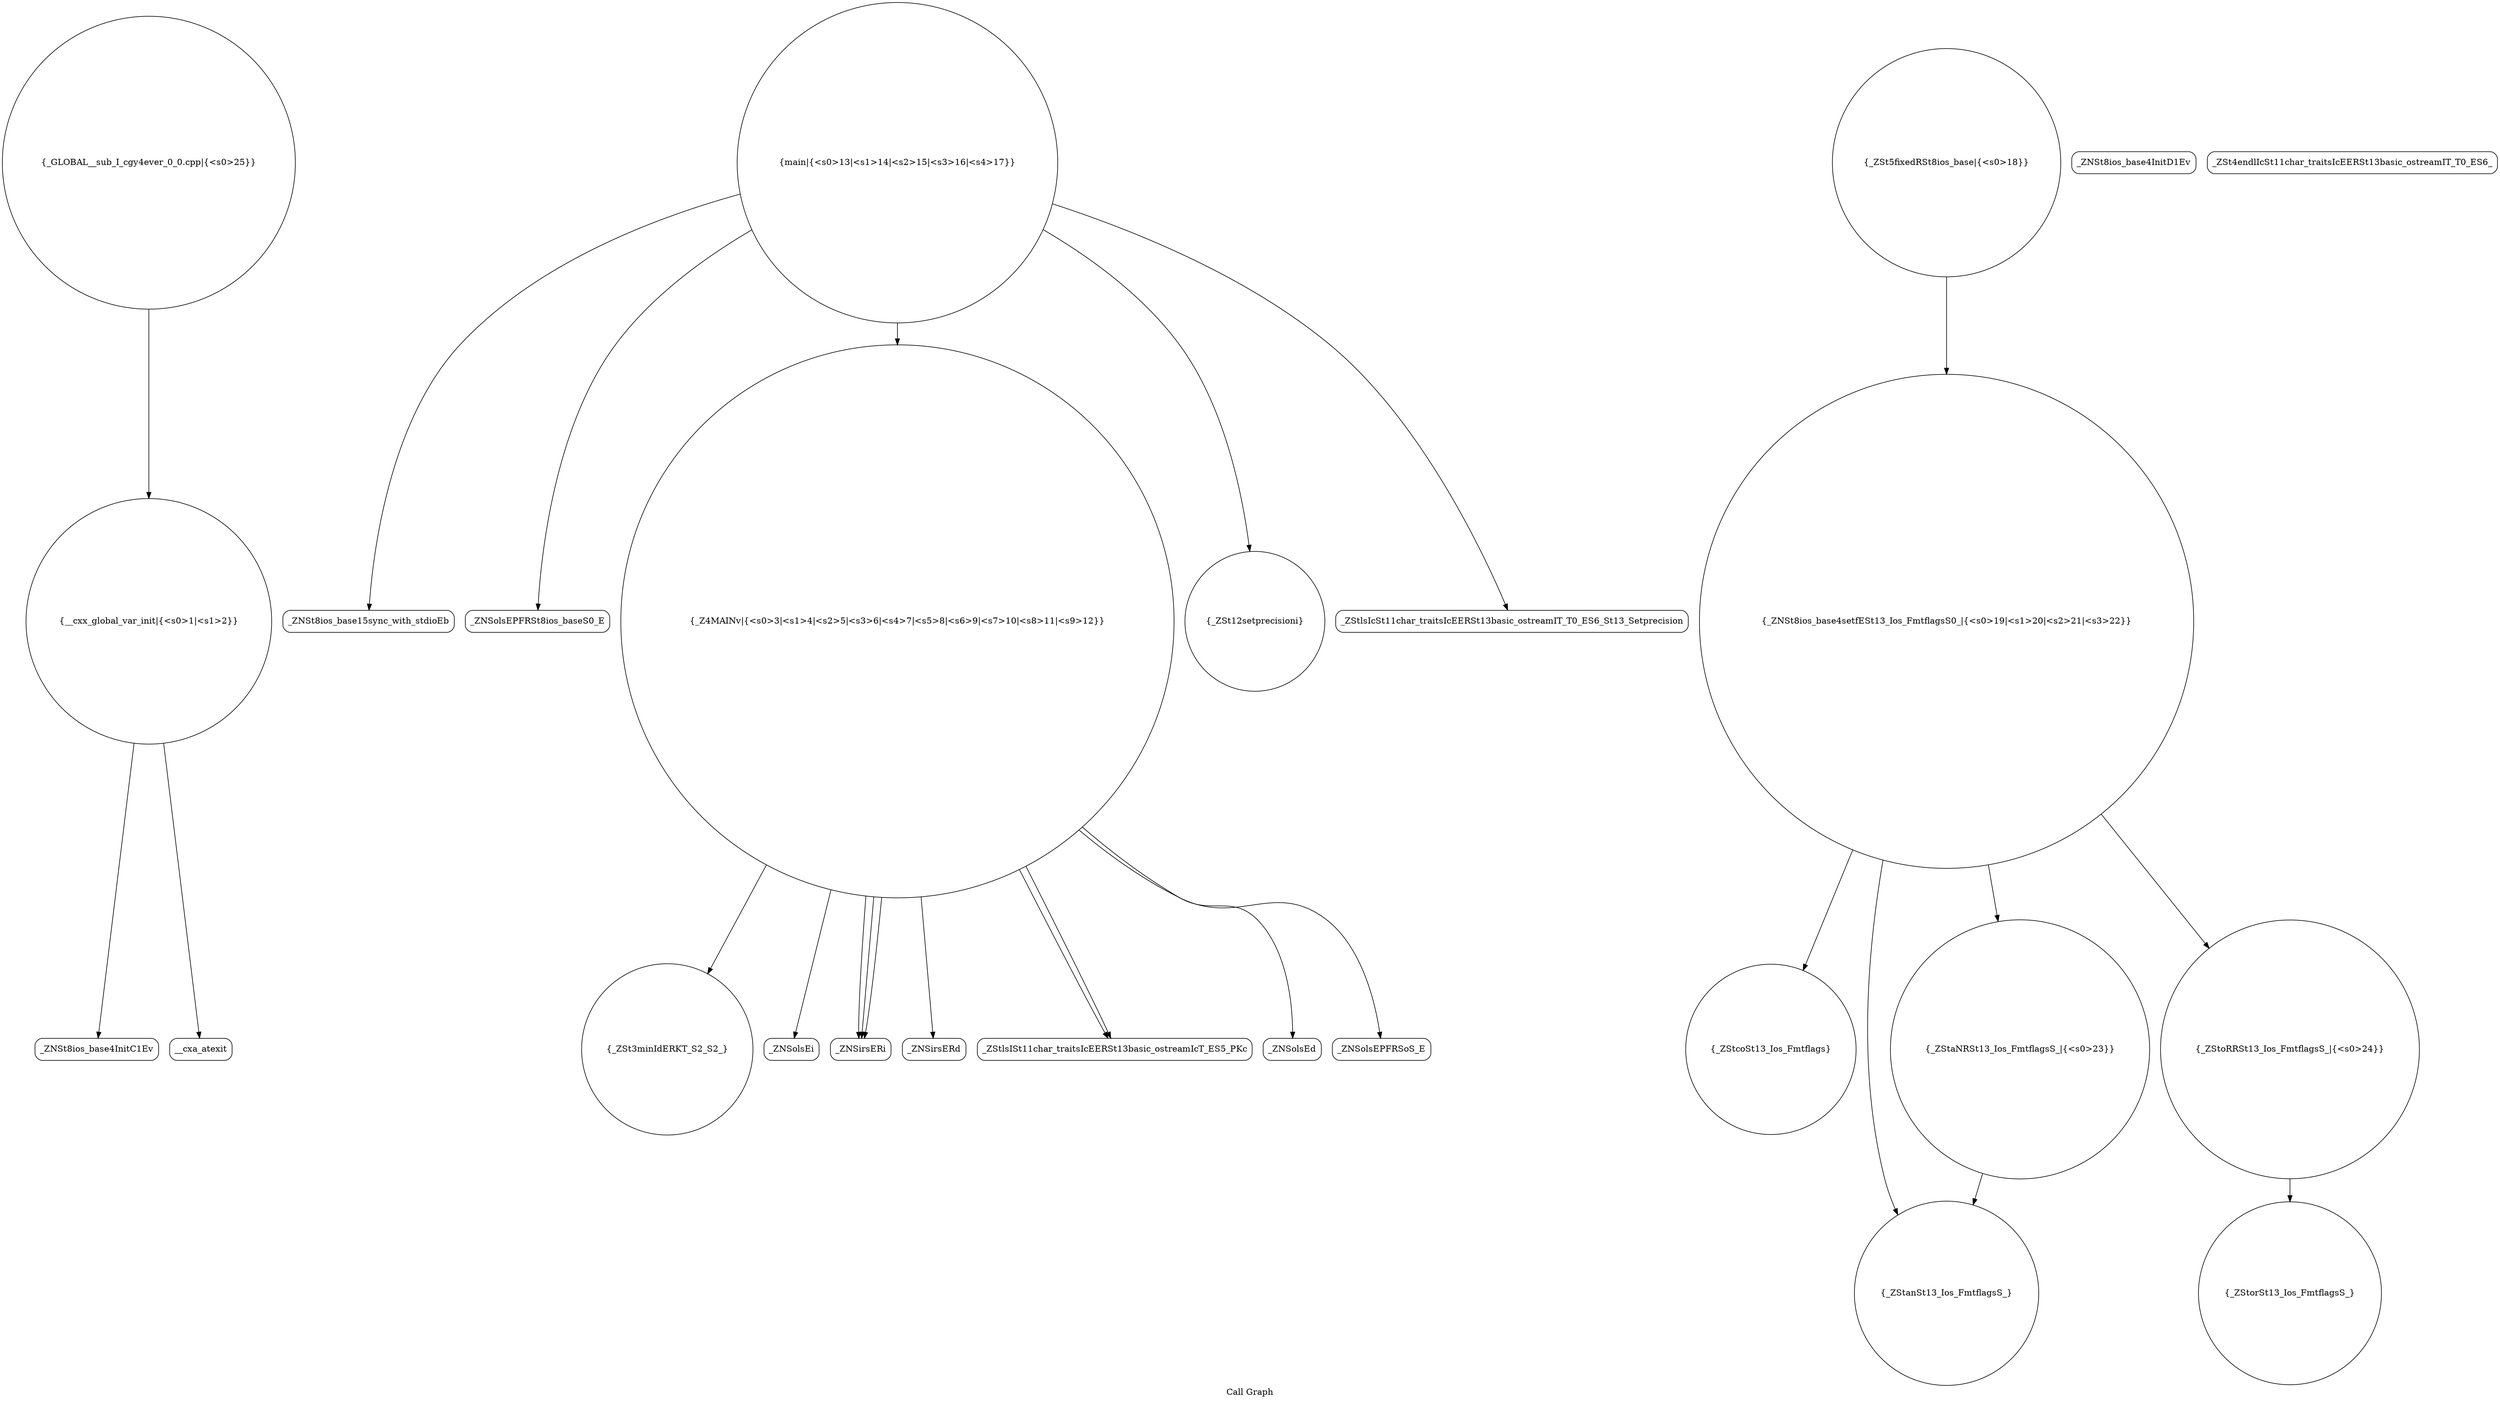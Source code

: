 digraph "Call Graph" {
	label="Call Graph";

	Node0x55992e4439c0 [shape=record,shape=circle,label="{__cxx_global_var_init|{<s0>1|<s1>2}}"];
	Node0x55992e4439c0:s0 -> Node0x55992e443e50[color=black];
	Node0x55992e4439c0:s1 -> Node0x55992e443f50[color=black];
	Node0x55992e444150 [shape=record,shape=circle,label="{_ZSt3minIdERKT_S2_S2_}"];
	Node0x55992e4444d0 [shape=record,shape=Mrecord,label="{_ZNSt8ios_base15sync_with_stdioEb}"];
	Node0x55992e444850 [shape=record,shape=circle,label="{_ZStcoSt13_Ios_Fmtflags}"];
	Node0x55992e443ed0 [shape=record,shape=Mrecord,label="{_ZNSt8ios_base4InitD1Ev}"];
	Node0x55992e444250 [shape=record,shape=Mrecord,label="{_ZNSolsEi}"];
	Node0x55992e4445d0 [shape=record,shape=Mrecord,label="{_ZNSolsEPFRSt8ios_baseS0_E}"];
	Node0x55992e444950 [shape=record,shape=circle,label="{_ZStanSt13_Ios_FmtflagsS_}"];
	Node0x55992e443fd0 [shape=record,shape=circle,label="{_Z4MAINv|{<s0>3|<s1>4|<s2>5|<s3>6|<s4>7|<s5>8|<s6>9|<s7>10|<s8>11|<s9>12}}"];
	Node0x55992e443fd0:s0 -> Node0x55992e444050[color=black];
	Node0x55992e443fd0:s1 -> Node0x55992e444050[color=black];
	Node0x55992e443fd0:s2 -> Node0x55992e444050[color=black];
	Node0x55992e443fd0:s3 -> Node0x55992e4440d0[color=black];
	Node0x55992e443fd0:s4 -> Node0x55992e444150[color=black];
	Node0x55992e443fd0:s5 -> Node0x55992e4441d0[color=black];
	Node0x55992e443fd0:s6 -> Node0x55992e444250[color=black];
	Node0x55992e443fd0:s7 -> Node0x55992e4441d0[color=black];
	Node0x55992e443fd0:s8 -> Node0x55992e4442d0[color=black];
	Node0x55992e443fd0:s9 -> Node0x55992e444350[color=black];
	Node0x55992e444350 [shape=record,shape=Mrecord,label="{_ZNSolsEPFRSoS_E}"];
	Node0x55992e4446d0 [shape=record,shape=circle,label="{_ZSt12setprecisioni}"];
	Node0x55992e444a50 [shape=record,shape=circle,label="{_GLOBAL__sub_I_cgy4ever_0_0.cpp|{<s0>25}}"];
	Node0x55992e444a50:s0 -> Node0x55992e4439c0[color=black];
	Node0x55992e4440d0 [shape=record,shape=Mrecord,label="{_ZNSirsERd}"];
	Node0x55992e444450 [shape=record,shape=circle,label="{main|{<s0>13|<s1>14|<s2>15|<s3>16|<s4>17}}"];
	Node0x55992e444450:s0 -> Node0x55992e4444d0[color=black];
	Node0x55992e444450:s1 -> Node0x55992e4445d0[color=black];
	Node0x55992e444450:s2 -> Node0x55992e4446d0[color=black];
	Node0x55992e444450:s3 -> Node0x55992e444550[color=black];
	Node0x55992e444450:s4 -> Node0x55992e443fd0[color=black];
	Node0x55992e4447d0 [shape=record,shape=circle,label="{_ZStaNRSt13_Ios_FmtflagsS_|{<s0>23}}"];
	Node0x55992e4447d0:s0 -> Node0x55992e444950[color=black];
	Node0x55992e443e50 [shape=record,shape=Mrecord,label="{_ZNSt8ios_base4InitC1Ev}"];
	Node0x55992e4441d0 [shape=record,shape=Mrecord,label="{_ZStlsISt11char_traitsIcEERSt13basic_ostreamIcT_ES5_PKc}"];
	Node0x55992e444550 [shape=record,shape=Mrecord,label="{_ZStlsIcSt11char_traitsIcEERSt13basic_ostreamIT_T0_ES6_St13_Setprecision}"];
	Node0x55992e4448d0 [shape=record,shape=circle,label="{_ZStoRRSt13_Ios_FmtflagsS_|{<s0>24}}"];
	Node0x55992e4448d0:s0 -> Node0x55992e4449d0[color=black];
	Node0x55992e443f50 [shape=record,shape=Mrecord,label="{__cxa_atexit}"];
	Node0x55992e4442d0 [shape=record,shape=Mrecord,label="{_ZNSolsEd}"];
	Node0x55992e444650 [shape=record,shape=circle,label="{_ZSt5fixedRSt8ios_base|{<s0>18}}"];
	Node0x55992e444650:s0 -> Node0x55992e444750[color=black];
	Node0x55992e4449d0 [shape=record,shape=circle,label="{_ZStorSt13_Ios_FmtflagsS_}"];
	Node0x55992e444050 [shape=record,shape=Mrecord,label="{_ZNSirsERi}"];
	Node0x55992e4443d0 [shape=record,shape=Mrecord,label="{_ZSt4endlIcSt11char_traitsIcEERSt13basic_ostreamIT_T0_ES6_}"];
	Node0x55992e444750 [shape=record,shape=circle,label="{_ZNSt8ios_base4setfESt13_Ios_FmtflagsS0_|{<s0>19|<s1>20|<s2>21|<s3>22}}"];
	Node0x55992e444750:s0 -> Node0x55992e444850[color=black];
	Node0x55992e444750:s1 -> Node0x55992e4447d0[color=black];
	Node0x55992e444750:s2 -> Node0x55992e444950[color=black];
	Node0x55992e444750:s3 -> Node0x55992e4448d0[color=black];
}
